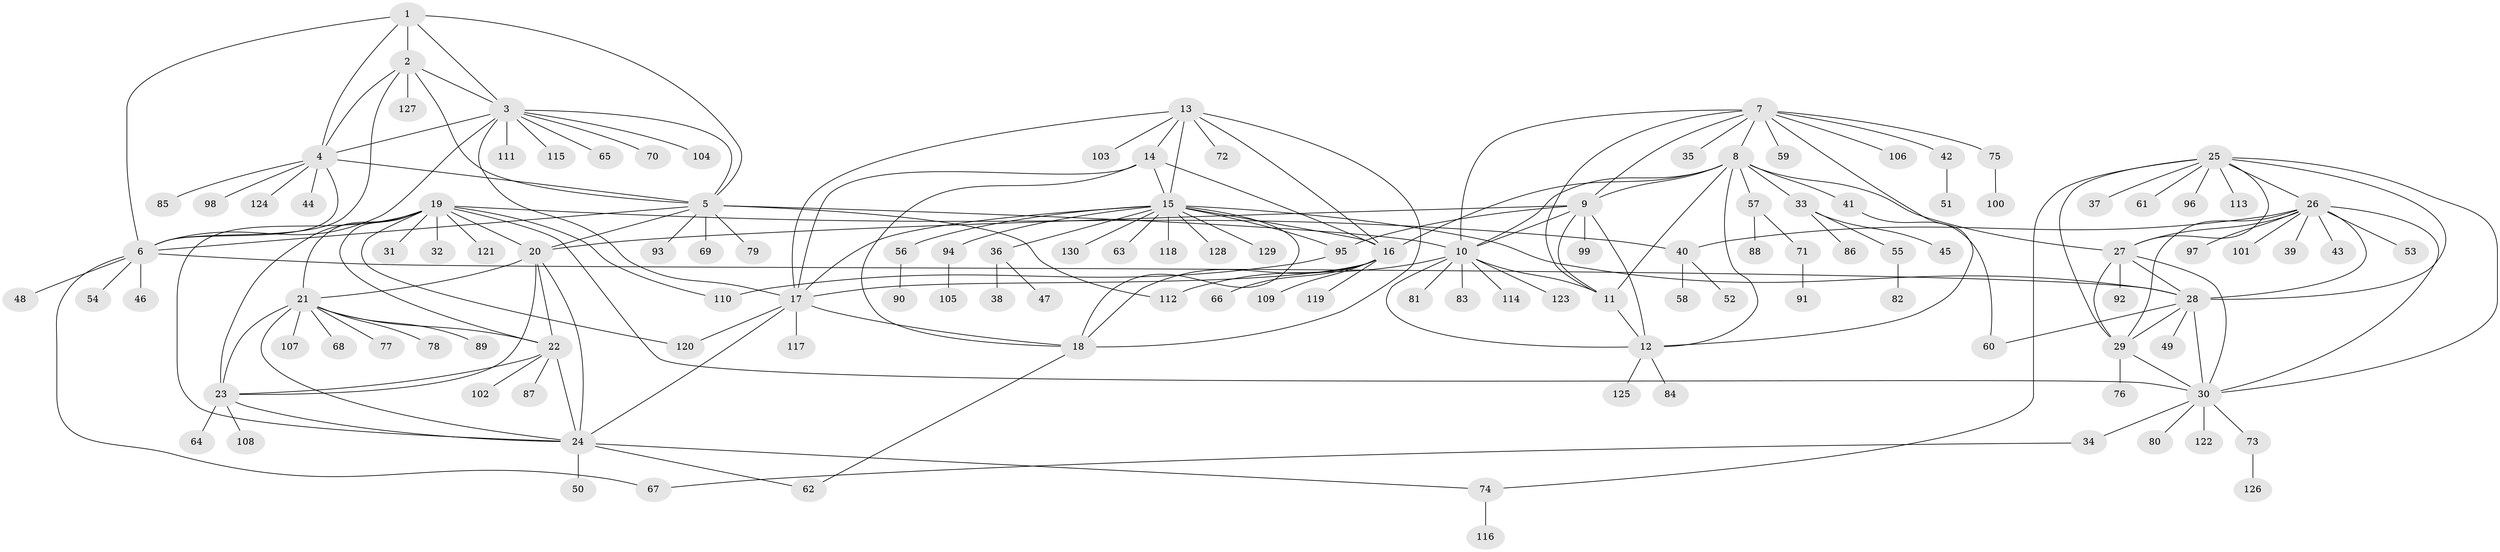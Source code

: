 // coarse degree distribution, {5: 0.05128205128205128, 3: 0.07692307692307693, 13: 0.05128205128205128, 6: 0.02564102564102564, 12: 0.02564102564102564, 2: 0.1794871794871795, 1: 0.5897435897435898}
// Generated by graph-tools (version 1.1) at 2025/19/03/04/25 18:19:33]
// undirected, 130 vertices, 194 edges
graph export_dot {
graph [start="1"]
  node [color=gray90,style=filled];
  1;
  2;
  3;
  4;
  5;
  6;
  7;
  8;
  9;
  10;
  11;
  12;
  13;
  14;
  15;
  16;
  17;
  18;
  19;
  20;
  21;
  22;
  23;
  24;
  25;
  26;
  27;
  28;
  29;
  30;
  31;
  32;
  33;
  34;
  35;
  36;
  37;
  38;
  39;
  40;
  41;
  42;
  43;
  44;
  45;
  46;
  47;
  48;
  49;
  50;
  51;
  52;
  53;
  54;
  55;
  56;
  57;
  58;
  59;
  60;
  61;
  62;
  63;
  64;
  65;
  66;
  67;
  68;
  69;
  70;
  71;
  72;
  73;
  74;
  75;
  76;
  77;
  78;
  79;
  80;
  81;
  82;
  83;
  84;
  85;
  86;
  87;
  88;
  89;
  90;
  91;
  92;
  93;
  94;
  95;
  96;
  97;
  98;
  99;
  100;
  101;
  102;
  103;
  104;
  105;
  106;
  107;
  108;
  109;
  110;
  111;
  112;
  113;
  114;
  115;
  116;
  117;
  118;
  119;
  120;
  121;
  122;
  123;
  124;
  125;
  126;
  127;
  128;
  129;
  130;
  1 -- 2;
  1 -- 3;
  1 -- 4;
  1 -- 5;
  1 -- 6;
  2 -- 3;
  2 -- 4;
  2 -- 5;
  2 -- 6;
  2 -- 127;
  3 -- 4;
  3 -- 5;
  3 -- 6;
  3 -- 17;
  3 -- 65;
  3 -- 70;
  3 -- 104;
  3 -- 111;
  3 -- 115;
  4 -- 5;
  4 -- 6;
  4 -- 44;
  4 -- 85;
  4 -- 98;
  4 -- 124;
  5 -- 6;
  5 -- 10;
  5 -- 20;
  5 -- 69;
  5 -- 79;
  5 -- 93;
  5 -- 112;
  6 -- 28;
  6 -- 46;
  6 -- 48;
  6 -- 54;
  6 -- 67;
  7 -- 8;
  7 -- 9;
  7 -- 10;
  7 -- 11;
  7 -- 12;
  7 -- 35;
  7 -- 42;
  7 -- 59;
  7 -- 75;
  7 -- 106;
  8 -- 9;
  8 -- 10;
  8 -- 11;
  8 -- 12;
  8 -- 16;
  8 -- 27;
  8 -- 33;
  8 -- 41;
  8 -- 57;
  9 -- 10;
  9 -- 11;
  9 -- 12;
  9 -- 20;
  9 -- 95;
  9 -- 99;
  10 -- 11;
  10 -- 12;
  10 -- 81;
  10 -- 83;
  10 -- 112;
  10 -- 114;
  10 -- 123;
  11 -- 12;
  12 -- 84;
  12 -- 125;
  13 -- 14;
  13 -- 15;
  13 -- 16;
  13 -- 17;
  13 -- 18;
  13 -- 72;
  13 -- 103;
  14 -- 15;
  14 -- 16;
  14 -- 17;
  14 -- 18;
  15 -- 16;
  15 -- 17;
  15 -- 18;
  15 -- 28;
  15 -- 36;
  15 -- 56;
  15 -- 63;
  15 -- 94;
  15 -- 95;
  15 -- 118;
  15 -- 128;
  15 -- 129;
  15 -- 130;
  16 -- 17;
  16 -- 18;
  16 -- 66;
  16 -- 109;
  16 -- 119;
  17 -- 18;
  17 -- 24;
  17 -- 117;
  17 -- 120;
  18 -- 62;
  19 -- 20;
  19 -- 21;
  19 -- 22;
  19 -- 23;
  19 -- 24;
  19 -- 30;
  19 -- 31;
  19 -- 32;
  19 -- 40;
  19 -- 110;
  19 -- 120;
  19 -- 121;
  20 -- 21;
  20 -- 22;
  20 -- 23;
  20 -- 24;
  21 -- 22;
  21 -- 23;
  21 -- 24;
  21 -- 68;
  21 -- 77;
  21 -- 78;
  21 -- 89;
  21 -- 107;
  22 -- 23;
  22 -- 24;
  22 -- 87;
  22 -- 102;
  23 -- 24;
  23 -- 64;
  23 -- 108;
  24 -- 50;
  24 -- 62;
  24 -- 74;
  25 -- 26;
  25 -- 27;
  25 -- 28;
  25 -- 29;
  25 -- 30;
  25 -- 37;
  25 -- 61;
  25 -- 74;
  25 -- 96;
  25 -- 113;
  26 -- 27;
  26 -- 28;
  26 -- 29;
  26 -- 30;
  26 -- 39;
  26 -- 40;
  26 -- 43;
  26 -- 53;
  26 -- 97;
  26 -- 101;
  27 -- 28;
  27 -- 29;
  27 -- 30;
  27 -- 92;
  28 -- 29;
  28 -- 30;
  28 -- 49;
  28 -- 60;
  29 -- 30;
  29 -- 76;
  30 -- 34;
  30 -- 73;
  30 -- 80;
  30 -- 122;
  33 -- 45;
  33 -- 55;
  33 -- 86;
  34 -- 67;
  36 -- 38;
  36 -- 47;
  40 -- 52;
  40 -- 58;
  41 -- 60;
  42 -- 51;
  55 -- 82;
  56 -- 90;
  57 -- 71;
  57 -- 88;
  71 -- 91;
  73 -- 126;
  74 -- 116;
  75 -- 100;
  94 -- 105;
  95 -- 110;
}

